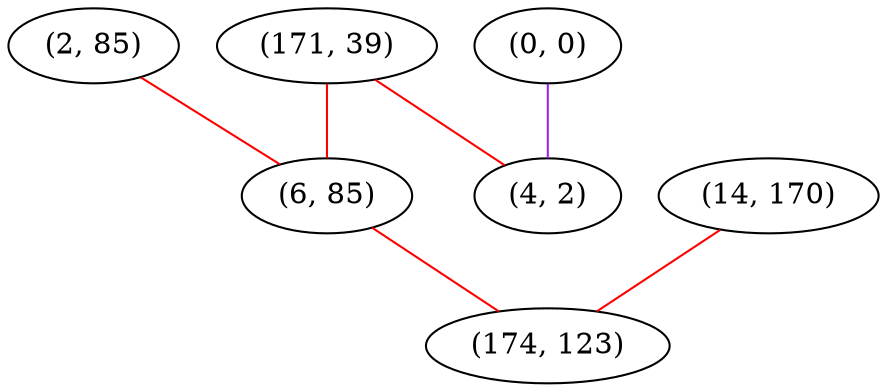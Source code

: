 graph "" {
"(171, 39)";
"(14, 170)";
"(2, 85)";
"(6, 85)";
"(174, 123)";
"(0, 0)";
"(4, 2)";
"(171, 39)" -- "(4, 2)"  [color=red, key=0, weight=1];
"(171, 39)" -- "(6, 85)"  [color=red, key=0, weight=1];
"(14, 170)" -- "(174, 123)"  [color=red, key=0, weight=1];
"(2, 85)" -- "(6, 85)"  [color=red, key=0, weight=1];
"(6, 85)" -- "(174, 123)"  [color=red, key=0, weight=1];
"(0, 0)" -- "(4, 2)"  [color=purple, key=0, weight=4];
}
